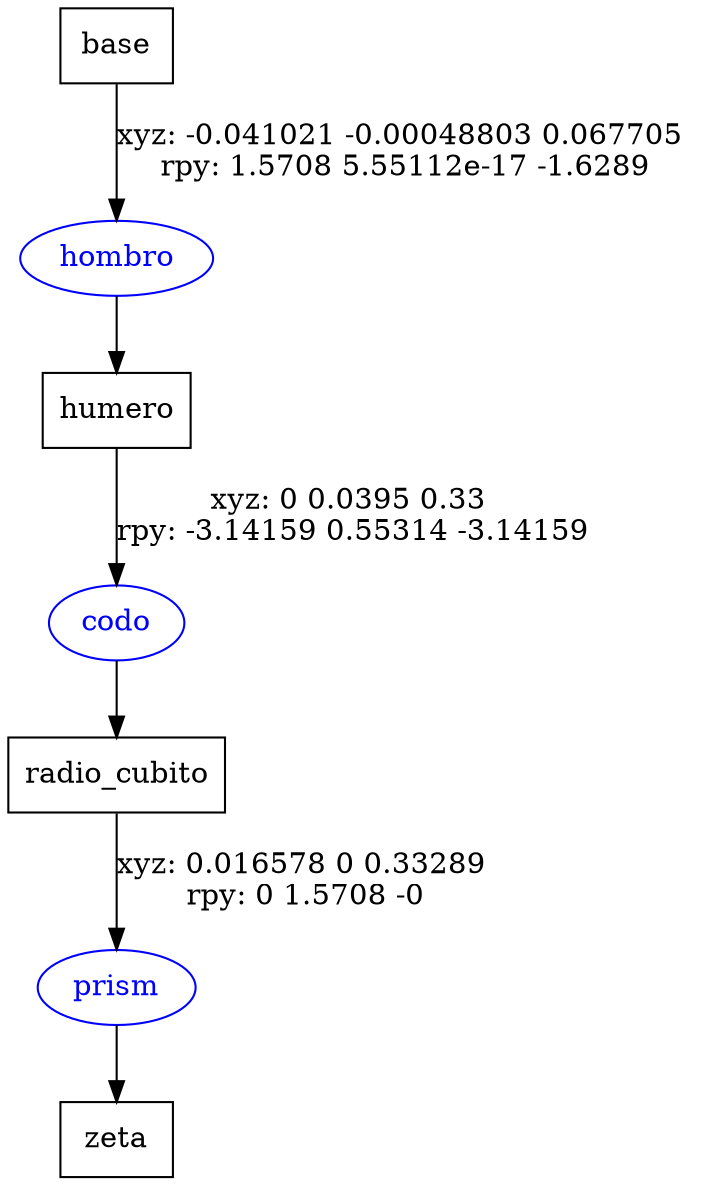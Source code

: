 digraph G {
node [shape=box];
"base" [label="base"];
"humero" [label="humero"];
"radio_cubito" [label="radio_cubito"];
"zeta" [label="zeta"];
node [shape=ellipse, color=blue, fontcolor=blue];
"base" -> "hombro" [label="xyz: -0.041021 -0.00048803 0.067705 \nrpy: 1.5708 5.55112e-17 -1.6289"]
"hombro" -> "humero"
"humero" -> "codo" [label="xyz: 0 0.0395 0.33 \nrpy: -3.14159 0.55314 -3.14159"]
"codo" -> "radio_cubito"
"radio_cubito" -> "prism" [label="xyz: 0.016578 0 0.33289 \nrpy: 0 1.5708 -0"]
"prism" -> "zeta"
}

